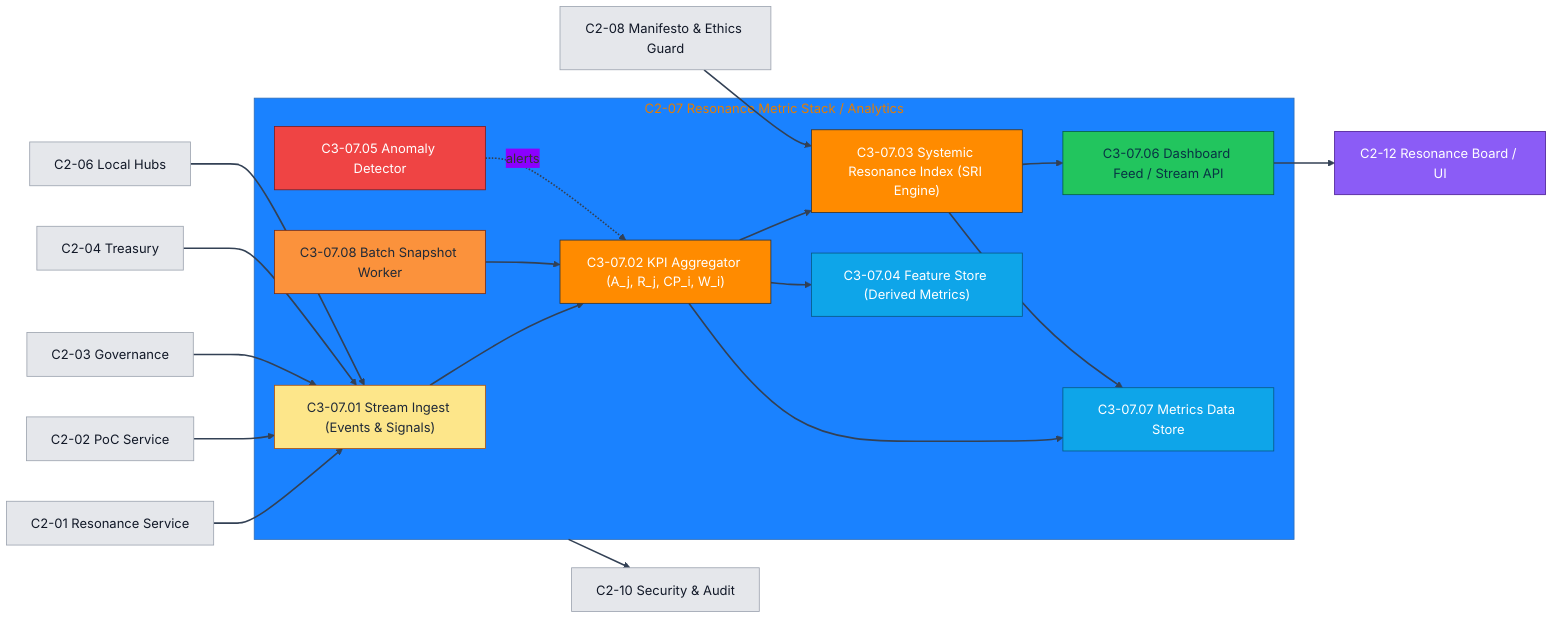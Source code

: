 %%{init: {'theme':'base','themeVariables':{ 'fontFamily':'Inter,Arial', 'primaryColor':'#ff8b00','lineColor':'#334155'}}}%%
flowchart LR
  %% --- Coherosphere CI Theme ---
  classDef container fill:#111827,stroke:#111827,color:#ffffff,font-weight:bold;
  classDef compute fill:#ff8b00,stroke:#333333,color:#ffffff;
  classDef control fill:#fde68a,stroke:#b45309,color:#1f2937;
  classDef worker fill:#fb923c,stroke:#7c2d12,color:#1f2937;
  classDef store fill:#0ea5e9,stroke:#075985,color:#ffffff;
  classDef event fill:#22c55e,stroke:#065f46,color:#083344;
  classDef risk fill:#ef4444,stroke:#7f1d1d,color:#ffffff;
  classDef ext fill:#e5e7eb,stroke:#9ca3af,color:#111827;
  classDef ui fill:#8b5cf6,stroke:#4c1d95,color:#ffffff;
  linkStyle default stroke:#334155,stroke-width:2px;

  %% ===== Container & Components (C2-07 → C3-07.xx) =====
  subgraph MET["C2-07 Resonance Metric Stack / Analytics"]
    class MET container
    ING["C3-07.01 Stream Ingest (Events & Signals)"]:::control
    KPI["C3-07.02 KPI Aggregator (A_j, R_j, CP_i, W_i)"]:::compute
    SRI["C3-07.03 Systemic Resonance Index (SRI Engine)"]:::compute
    FEAT["C3-07.04 Feature Store (Derived Metrics)"]:::store
    ANOM["C3-07.05 Anomaly Detector"]:::risk
    DASH["C3-07.06 Dashboard Feed / Stream API"]:::event
    MDB["C3-07.07 Metrics Data Store"]:::store
    SNAP["C3-07.08 Batch Snapshot Worker"]:::worker
  end

  %% ===== Internal flows =====
  ING --> KPI --> SRI --> DASH
  KPI --> FEAT
  KPI --> MDB
  SRI --> MDB
  SNAP --> KPI
  ANOM -. alerts .-> KPI

  %% ===== External context =====
  RS["C2-01 Resonance Service"]:::ext --> ING
  POC["C2-02 PoC Service"]:::ext --> ING
  GOV["C2-03 Governance"]:::ext --> ING
  TRE["C2-04 Treasury"]:::ext --> ING
  HUB["C2-06 Local Hubs"]:::ext --> ING
  ETH["C2-08 Manifesto & Ethics Guard"]:::ext --> SRI
  MET --> SEC["C2-10 Security & Audit"]:::ext
  DASH --> UI["C2-12 Resonance Board / UI"]:::ui